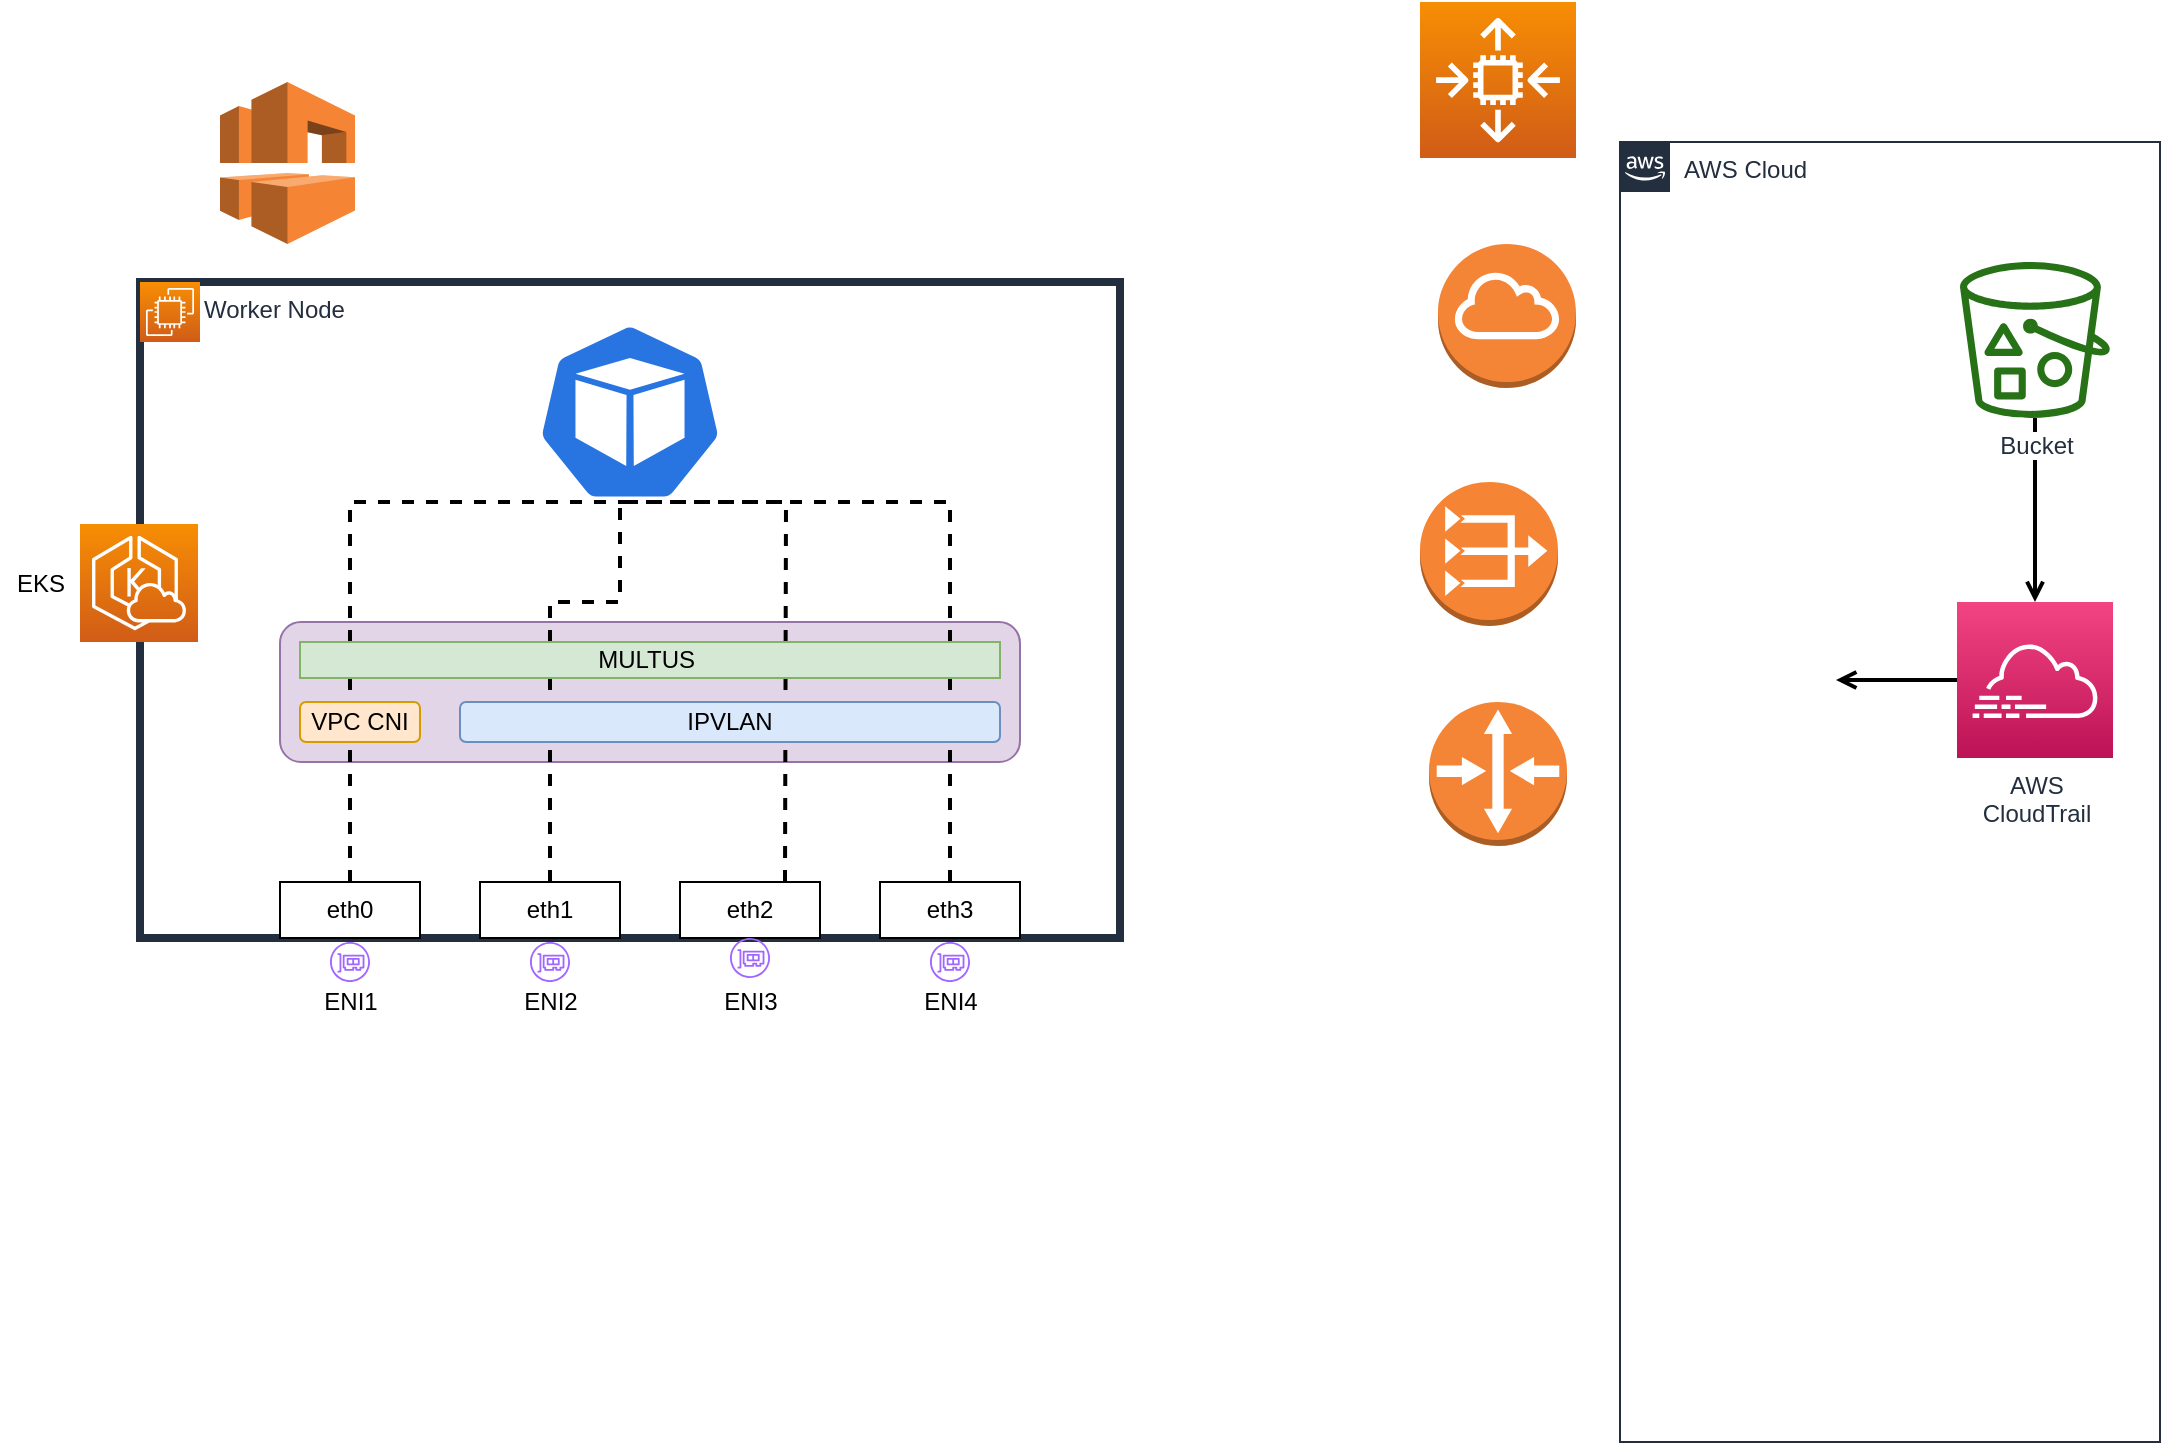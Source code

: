 <mxfile version="15.5.9" type="github">
  <diagram id="Ht1M8jgEwFfnCIfOTk4-" name="Page-1">
    <mxGraphModel dx="946" dy="641" grid="1" gridSize="10" guides="1" tooltips="1" connect="1" arrows="1" fold="1" page="1" pageScale="1" pageWidth="1169" pageHeight="827" math="0" shadow="0">
      <root>
        <mxCell id="0" />
        <mxCell id="1" parent="0" />
        <mxCell id="UEzPUAAOIrF-is8g5C7q-74" value="Worker Node" style="points=[[0,0],[0.25,0],[0.5,0],[0.75,0],[1,0],[1,0.25],[1,0.5],[1,0.75],[1,1],[0.75,1],[0.5,1],[0.25,1],[0,1],[0,0.75],[0,0.5],[0,0.25]];outlineConnect=0;gradientColor=none;html=1;whiteSpace=wrap;fontSize=12;fontStyle=0;shape=mxgraph.aws4.group;grIcon=mxgraph.aws4.group_aws_cloud_alt;strokeColor=#232F3E;fillColor=none;verticalAlign=top;align=left;spacingLeft=30;fontColor=#232F3E;labelBackgroundColor=#ffffff;strokeWidth=4;" parent="1" vertex="1">
          <mxGeometry x="110" y="150" width="490" height="328" as="geometry" />
        </mxCell>
        <mxCell id="UEzPUAAOIrF-is8g5C7q-75" value="AWS Cloud" style="points=[[0,0],[0.25,0],[0.5,0],[0.75,0],[1,0],[1,0.25],[1,0.5],[1,0.75],[1,1],[0.75,1],[0.5,1],[0.25,1],[0,1],[0,0.75],[0,0.5],[0,0.25]];outlineConnect=0;gradientColor=none;html=1;whiteSpace=wrap;fontSize=12;fontStyle=0;shape=mxgraph.aws4.group;grIcon=mxgraph.aws4.group_aws_cloud_alt;strokeColor=#232F3E;fillColor=none;verticalAlign=top;align=left;spacingLeft=30;fontColor=#232F3E;dashed=0;labelBackgroundColor=#ffffff;" parent="1" vertex="1">
          <mxGeometry x="850" y="80" width="270" height="650" as="geometry" />
        </mxCell>
        <mxCell id="UEzPUAAOIrF-is8g5C7q-104" style="edgeStyle=orthogonalEdgeStyle;rounded=0;orthogonalLoop=1;jettySize=auto;html=1;endArrow=open;endFill=0;strokeWidth=2;" parent="1" source="UEzPUAAOIrF-is8g5C7q-78" target="UEzPUAAOIrF-is8g5C7q-84" edge="1">
          <mxGeometry relative="1" as="geometry" />
        </mxCell>
        <mxCell id="UEzPUAAOIrF-is8g5C7q-101" value="" style="edgeStyle=orthogonalEdgeStyle;rounded=0;orthogonalLoop=1;jettySize=auto;html=1;endArrow=open;endFill=0;strokeWidth=2;" parent="1" source="UEzPUAAOIrF-is8g5C7q-84" edge="1">
          <mxGeometry relative="1" as="geometry">
            <mxPoint x="958" y="349" as="targetPoint" />
          </mxGeometry>
        </mxCell>
        <mxCell id="UEzPUAAOIrF-is8g5C7q-78" value="Bucket" style="outlineConnect=0;fontColor=#232F3E;gradientColor=none;fillColor=#277116;strokeColor=none;dashed=0;verticalLabelPosition=bottom;verticalAlign=top;align=center;html=1;fontSize=12;fontStyle=0;aspect=fixed;pointerEvents=1;shape=mxgraph.aws4.bucket_with_objects;labelBackgroundColor=#ffffff;" parent="1" vertex="1">
          <mxGeometry x="1020" y="140" width="75" height="78" as="geometry" />
        </mxCell>
        <mxCell id="UEzPUAAOIrF-is8g5C7q-84" value="AWS&lt;br&gt;CloudTrail" style="outlineConnect=0;fontColor=#232F3E;gradientColor=#F34482;gradientDirection=north;fillColor=#BC1356;strokeColor=#ffffff;dashed=0;verticalLabelPosition=bottom;verticalAlign=top;align=center;html=1;fontSize=12;fontStyle=0;aspect=fixed;shape=mxgraph.aws4.resourceIcon;resIcon=mxgraph.aws4.cloudtrail;labelBackgroundColor=#ffffff;" parent="1" vertex="1">
          <mxGeometry x="1018.5" y="310" width="78" height="78" as="geometry" />
        </mxCell>
        <mxCell id="gU0P7Zyu-yOwMkjjiY7t-2" value="" style="sketch=0;points=[[0,0,0],[0.25,0,0],[0.5,0,0],[0.75,0,0],[1,0,0],[0,1,0],[0.25,1,0],[0.5,1,0],[0.75,1,0],[1,1,0],[0,0.25,0],[0,0.5,0],[0,0.75,0],[1,0.25,0],[1,0.5,0],[1,0.75,0]];outlineConnect=0;fontColor=#232F3E;gradientColor=#F78E04;gradientDirection=north;fillColor=#D05C17;strokeColor=#ffffff;dashed=0;verticalLabelPosition=bottom;verticalAlign=top;align=center;html=1;fontSize=12;fontStyle=0;aspect=fixed;shape=mxgraph.aws4.resourceIcon;resIcon=mxgraph.aws4.auto_scaling2;" vertex="1" parent="1">
          <mxGeometry x="750" y="10" width="78" height="78" as="geometry" />
        </mxCell>
        <mxCell id="gU0P7Zyu-yOwMkjjiY7t-1" value="" style="sketch=0;points=[[0,0,0],[0.25,0,0],[0.5,0,0],[0.75,0,0],[1,0,0],[0,1,0],[0.25,1,0],[0.5,1,0],[0.75,1,0],[1,1,0],[0,0.25,0],[0,0.5,0],[0,0.75,0],[1,0.25,0],[1,0.5,0],[1,0.75,0]];outlineConnect=0;fontColor=#232F3E;gradientColor=#F78E04;gradientDirection=north;fillColor=#D05C17;strokeColor=#ffffff;dashed=0;verticalLabelPosition=bottom;verticalAlign=top;align=center;html=1;fontSize=12;fontStyle=0;aspect=fixed;shape=mxgraph.aws4.resourceIcon;resIcon=mxgraph.aws4.eks_cloud;" vertex="1" parent="1">
          <mxGeometry x="80" y="271" width="59" height="59" as="geometry" />
        </mxCell>
        <mxCell id="gU0P7Zyu-yOwMkjjiY7t-3" value="" style="outlineConnect=0;dashed=0;verticalLabelPosition=bottom;verticalAlign=top;align=center;html=1;shape=mxgraph.aws3.vpc;fillColor=#F58534;gradientColor=none;" vertex="1" parent="1">
          <mxGeometry x="150" y="50" width="67.5" height="81" as="geometry" />
        </mxCell>
        <mxCell id="gU0P7Zyu-yOwMkjjiY7t-4" value="" style="outlineConnect=0;dashed=0;verticalLabelPosition=bottom;verticalAlign=top;align=center;html=1;shape=mxgraph.aws3.vpc_nat_gateway;fillColor=#F58534;gradientColor=none;" vertex="1" parent="1">
          <mxGeometry x="750" y="250" width="69" height="72" as="geometry" />
        </mxCell>
        <mxCell id="gU0P7Zyu-yOwMkjjiY7t-9" value="" style="sketch=0;outlineConnect=0;fontColor=#232F3E;gradientColor=none;fillColor=#A166FF;strokeColor=none;dashed=0;verticalLabelPosition=bottom;verticalAlign=top;align=center;html=1;fontSize=12;fontStyle=0;aspect=fixed;pointerEvents=1;shape=mxgraph.aws4.elastic_network_interface;" vertex="1" parent="1">
          <mxGeometry x="305" y="480" width="20" height="20" as="geometry" />
        </mxCell>
        <mxCell id="gU0P7Zyu-yOwMkjjiY7t-10" value="" style="outlineConnect=0;dashed=0;verticalLabelPosition=bottom;verticalAlign=top;align=center;html=1;shape=mxgraph.aws3.router;fillColor=#F58536;gradientColor=none;" vertex="1" parent="1">
          <mxGeometry x="754.5" y="360" width="69" height="72" as="geometry" />
        </mxCell>
        <mxCell id="gU0P7Zyu-yOwMkjjiY7t-11" value="" style="sketch=0;outlineConnect=0;fontColor=#232F3E;gradientColor=none;fillColor=#A166FF;strokeColor=none;dashed=0;verticalLabelPosition=bottom;verticalAlign=top;align=center;html=1;fontSize=12;fontStyle=0;aspect=fixed;pointerEvents=1;shape=mxgraph.aws4.elastic_network_interface;" vertex="1" parent="1">
          <mxGeometry x="205" y="480" width="20" height="20" as="geometry" />
        </mxCell>
        <mxCell id="gU0P7Zyu-yOwMkjjiY7t-13" value="" style="outlineConnect=0;dashed=0;verticalLabelPosition=bottom;verticalAlign=top;align=center;html=1;shape=mxgraph.aws3.internet_gateway;fillColor=#F58536;gradientColor=none;" vertex="1" parent="1">
          <mxGeometry x="759" y="131" width="69" height="72" as="geometry" />
        </mxCell>
        <mxCell id="gU0P7Zyu-yOwMkjjiY7t-17" value="" style="rounded=1;whiteSpace=wrap;html=1;fillColor=#e1d5e7;strokeColor=#9673a6;" vertex="1" parent="1">
          <mxGeometry x="180" y="320" width="370" height="70" as="geometry" />
        </mxCell>
        <mxCell id="gU0P7Zyu-yOwMkjjiY7t-18" value="" style="sketch=0;points=[[0,0,0],[0.25,0,0],[0.5,0,0],[0.75,0,0],[1,0,0],[0,1,0],[0.25,1,0],[0.5,1,0],[0.75,1,0],[1,1,0],[0,0.25,0],[0,0.5,0],[0,0.75,0],[1,0.25,0],[1,0.5,0],[1,0.75,0]];outlineConnect=0;fontColor=#232F3E;gradientColor=#F78E04;gradientDirection=north;fillColor=#D05C17;strokeColor=#ffffff;dashed=0;verticalLabelPosition=bottom;verticalAlign=top;align=center;html=1;fontSize=12;fontStyle=0;aspect=fixed;shape=mxgraph.aws4.resourceIcon;resIcon=mxgraph.aws4.ec2;" vertex="1" parent="1">
          <mxGeometry x="110" y="150" width="30" height="30" as="geometry" />
        </mxCell>
        <mxCell id="gU0P7Zyu-yOwMkjjiY7t-19" value="eth0" style="rounded=0;whiteSpace=wrap;html=1;" vertex="1" parent="1">
          <mxGeometry x="180" y="450" width="70" height="28" as="geometry" />
        </mxCell>
        <mxCell id="gU0P7Zyu-yOwMkjjiY7t-20" value="eth1" style="rounded=0;whiteSpace=wrap;html=1;" vertex="1" parent="1">
          <mxGeometry x="280" y="450" width="70" height="28" as="geometry" />
        </mxCell>
        <mxCell id="gU0P7Zyu-yOwMkjjiY7t-21" value="eth2" style="rounded=0;whiteSpace=wrap;html=1;" vertex="1" parent="1">
          <mxGeometry x="380" y="450" width="70" height="28" as="geometry" />
        </mxCell>
        <mxCell id="gU0P7Zyu-yOwMkjjiY7t-22" value="eth3" style="rounded=0;whiteSpace=wrap;html=1;" vertex="1" parent="1">
          <mxGeometry x="480" y="450" width="70" height="28" as="geometry" />
        </mxCell>
        <mxCell id="gU0P7Zyu-yOwMkjjiY7t-25" value="" style="sketch=0;outlineConnect=0;fontColor=#232F3E;gradientColor=none;fillColor=#A166FF;strokeColor=none;dashed=0;verticalLabelPosition=bottom;verticalAlign=top;align=center;html=1;fontSize=12;fontStyle=0;aspect=fixed;pointerEvents=1;shape=mxgraph.aws4.elastic_network_interface;" vertex="1" parent="1">
          <mxGeometry x="405" y="478" width="20" height="20" as="geometry" />
        </mxCell>
        <mxCell id="gU0P7Zyu-yOwMkjjiY7t-26" value="" style="sketch=0;outlineConnect=0;fontColor=#232F3E;gradientColor=none;fillColor=#A166FF;strokeColor=none;dashed=0;verticalLabelPosition=bottom;verticalAlign=top;align=center;html=1;fontSize=12;fontStyle=0;aspect=fixed;pointerEvents=1;shape=mxgraph.aws4.elastic_network_interface;" vertex="1" parent="1">
          <mxGeometry x="505" y="480" width="20" height="20" as="geometry" />
        </mxCell>
        <mxCell id="gU0P7Zyu-yOwMkjjiY7t-27" value="" style="sketch=0;html=1;dashed=0;whitespace=wrap;fillColor=#2875E2;strokeColor=#ffffff;points=[[0.005,0.63,0],[0.1,0.2,0],[0.9,0.2,0],[0.5,0,0],[0.995,0.63,0],[0.72,0.99,0],[0.5,1,0],[0.28,0.99,0]];shape=mxgraph.kubernetes.icon;prIcon=pod" vertex="1" parent="1">
          <mxGeometry x="305" y="170" width="100" height="90" as="geometry" />
        </mxCell>
        <mxCell id="gU0P7Zyu-yOwMkjjiY7t-35" value="" style="endArrow=none;dashed=1;html=1;rounded=0;entryX=0.5;entryY=0;entryDx=0;entryDy=0;strokeWidth=2;" edge="1" parent="1" target="gU0P7Zyu-yOwMkjjiY7t-19">
          <mxGeometry width="50" height="50" relative="1" as="geometry">
            <mxPoint x="355" y="260" as="sourcePoint" />
            <mxPoint x="220" y="450" as="targetPoint" />
            <Array as="points">
              <mxPoint x="215" y="260" />
            </Array>
          </mxGeometry>
        </mxCell>
        <mxCell id="gU0P7Zyu-yOwMkjjiY7t-23" value="VPC CNI" style="rounded=1;whiteSpace=wrap;html=1;fillColor=#ffe6cc;strokeColor=#d79b00;" vertex="1" parent="1">
          <mxGeometry x="190" y="360" width="60" height="20" as="geometry" />
        </mxCell>
        <mxCell id="gU0P7Zyu-yOwMkjjiY7t-38" value="" style="endArrow=none;dashed=1;html=1;rounded=0;exitX=0.5;exitY=0;exitDx=0;exitDy=0;strokeWidth=2;" edge="1" parent="1" source="gU0P7Zyu-yOwMkjjiY7t-20">
          <mxGeometry width="50" height="50" relative="1" as="geometry">
            <mxPoint x="460" y="340" as="sourcePoint" />
            <mxPoint x="350" y="260" as="targetPoint" />
            <Array as="points">
              <mxPoint x="315" y="310" />
              <mxPoint x="350" y="310" />
            </Array>
          </mxGeometry>
        </mxCell>
        <mxCell id="gU0P7Zyu-yOwMkjjiY7t-39" value="" style="endArrow=none;dashed=1;html=1;rounded=0;entryX=0.5;entryY=1;entryDx=0;entryDy=0;entryPerimeter=0;exitX=0.75;exitY=0;exitDx=0;exitDy=0;strokeWidth=2;" edge="1" parent="1" source="gU0P7Zyu-yOwMkjjiY7t-21" target="gU0P7Zyu-yOwMkjjiY7t-27">
          <mxGeometry width="50" height="50" relative="1" as="geometry">
            <mxPoint x="460" y="340" as="sourcePoint" />
            <mxPoint x="510" y="290" as="targetPoint" />
            <Array as="points">
              <mxPoint x="433" y="260" />
            </Array>
          </mxGeometry>
        </mxCell>
        <mxCell id="gU0P7Zyu-yOwMkjjiY7t-40" value="EKS" style="text;html=1;align=center;verticalAlign=middle;resizable=0;points=[];autosize=1;strokeColor=none;fillColor=none;" vertex="1" parent="1">
          <mxGeometry x="40" y="290.5" width="40" height="20" as="geometry" />
        </mxCell>
        <mxCell id="gU0P7Zyu-yOwMkjjiY7t-41" value="" style="endArrow=none;dashed=1;html=1;rounded=0;exitX=0.5;exitY=0;exitDx=0;exitDy=0;strokeColor=default;strokeWidth=2;" edge="1" parent="1" source="gU0P7Zyu-yOwMkjjiY7t-22">
          <mxGeometry width="50" height="50" relative="1" as="geometry">
            <mxPoint x="460" y="340" as="sourcePoint" />
            <mxPoint x="350" y="260" as="targetPoint" />
            <Array as="points">
              <mxPoint x="515" y="260" />
            </Array>
          </mxGeometry>
        </mxCell>
        <mxCell id="gU0P7Zyu-yOwMkjjiY7t-24" value="IPVLAN" style="rounded=1;whiteSpace=wrap;html=1;fillColor=#dae8fc;strokeColor=#6c8ebf;" vertex="1" parent="1">
          <mxGeometry x="270" y="360" width="270" height="20" as="geometry" />
        </mxCell>
        <mxCell id="gU0P7Zyu-yOwMkjjiY7t-33" value="MULTUS&amp;nbsp;" style="rounded=0;whiteSpace=wrap;html=1;fillColor=#d5e8d4;strokeColor=#82b366;" vertex="1" parent="1">
          <mxGeometry x="190" y="330" width="350" height="18" as="geometry" />
        </mxCell>
        <mxCell id="gU0P7Zyu-yOwMkjjiY7t-42" value="ENI1" style="text;html=1;align=center;verticalAlign=middle;resizable=0;points=[];autosize=1;strokeColor=none;fillColor=none;" vertex="1" parent="1">
          <mxGeometry x="195" y="500" width="40" height="20" as="geometry" />
        </mxCell>
        <mxCell id="gU0P7Zyu-yOwMkjjiY7t-43" value="ENI2" style="text;html=1;align=center;verticalAlign=middle;resizable=0;points=[];autosize=1;strokeColor=none;fillColor=none;" vertex="1" parent="1">
          <mxGeometry x="295" y="500" width="40" height="20" as="geometry" />
        </mxCell>
        <mxCell id="gU0P7Zyu-yOwMkjjiY7t-44" value="ENI3" style="text;html=1;align=center;verticalAlign=middle;resizable=0;points=[];autosize=1;strokeColor=none;fillColor=none;" vertex="1" parent="1">
          <mxGeometry x="395" y="500" width="40" height="20" as="geometry" />
        </mxCell>
        <mxCell id="gU0P7Zyu-yOwMkjjiY7t-45" value="ENI4" style="text;html=1;align=center;verticalAlign=middle;resizable=0;points=[];autosize=1;strokeColor=none;fillColor=none;" vertex="1" parent="1">
          <mxGeometry x="495" y="500" width="40" height="20" as="geometry" />
        </mxCell>
      </root>
    </mxGraphModel>
  </diagram>
</mxfile>
